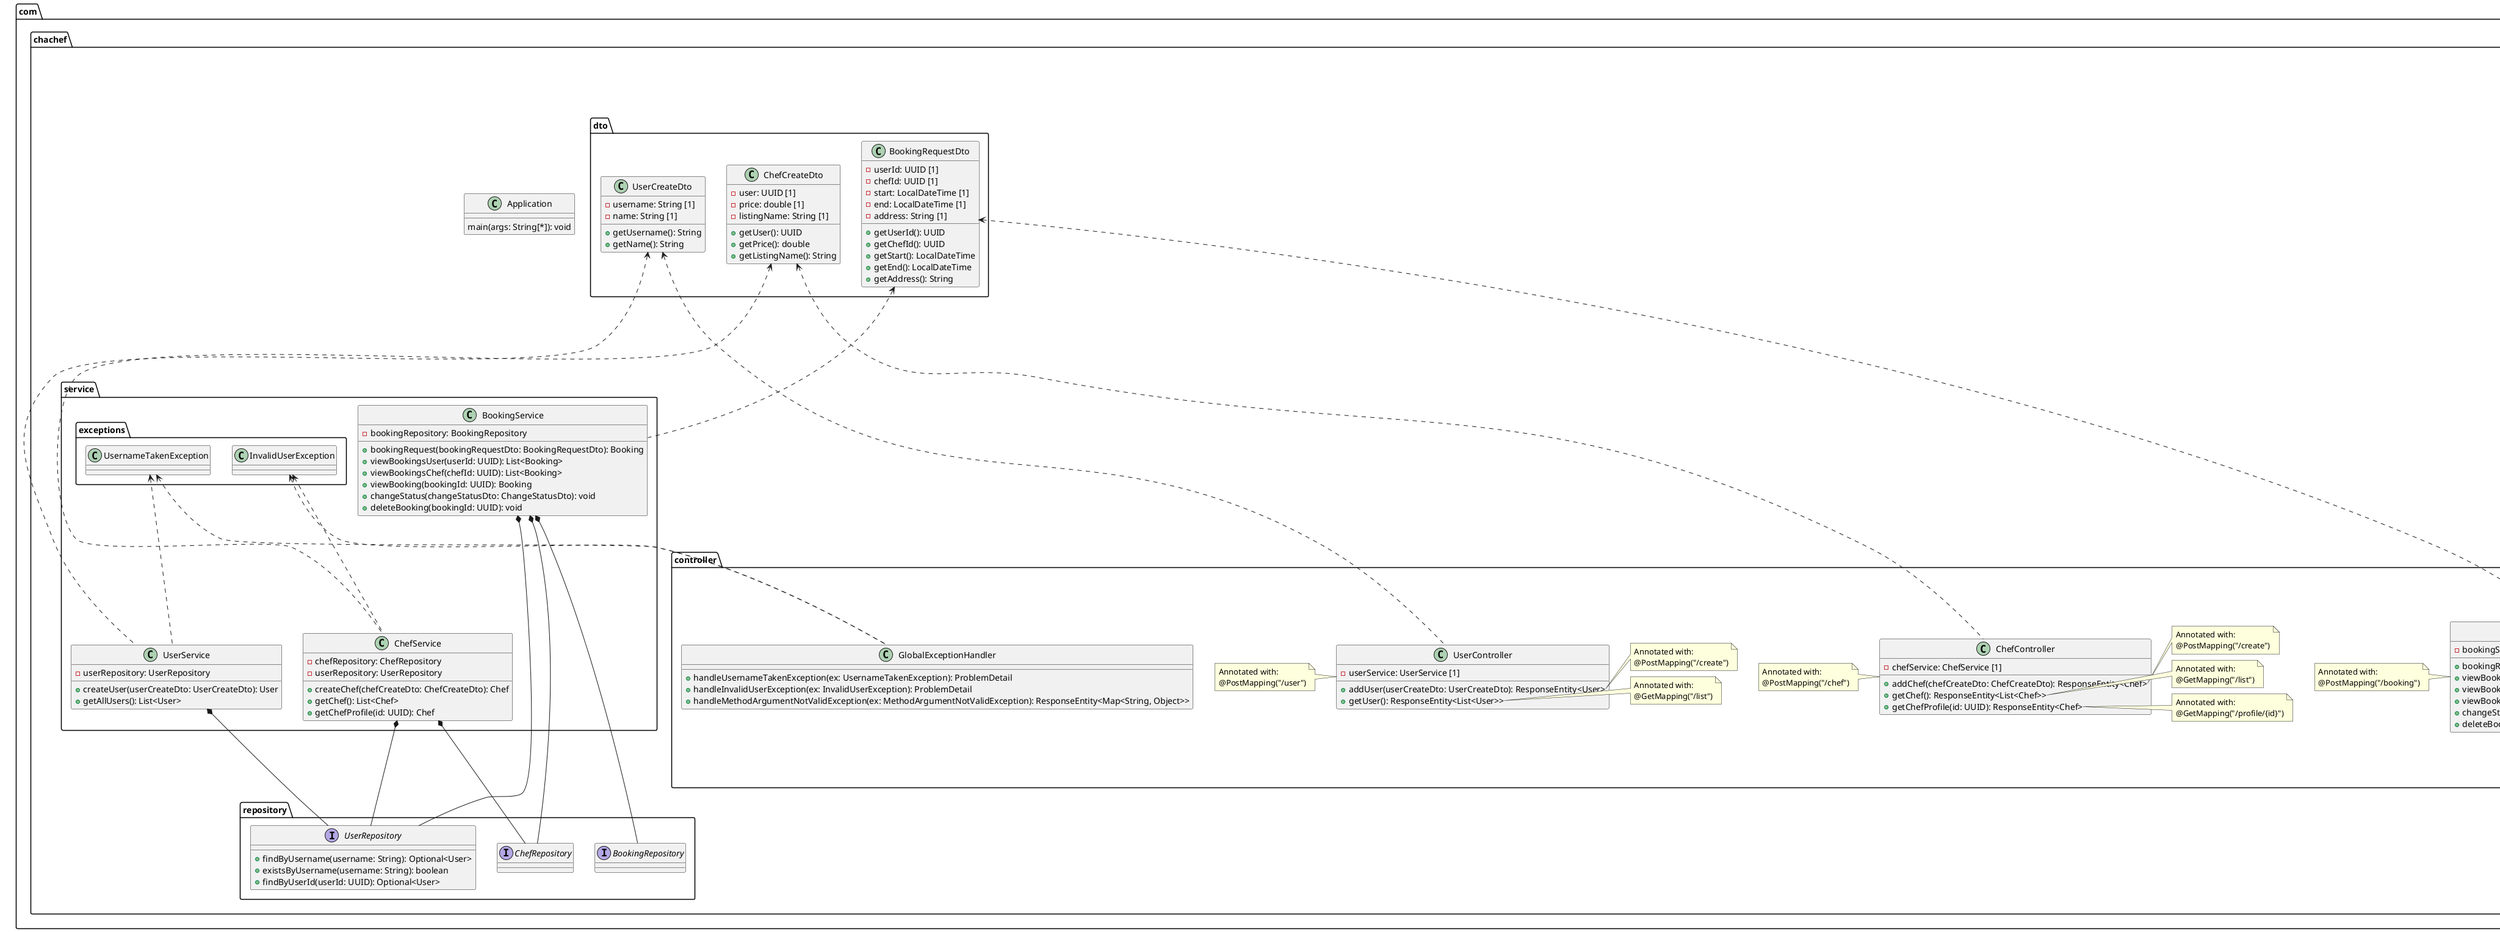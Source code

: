 @startuml
'https://plantuml.com/class-diagram

package com.chachef {
    package entity {
        class User {
            - userId: UUID [1]
            - username: String [1]
            - name: String [1]

            + getUserId(): UUID
            + getUsername(): String
            + setUsername(username: String): void
            + getName(): String
            + setName(name: String): void
        }

        class Chef {
            - chefId: UUID [1]
            - user: User [1]
            - price: double [1]
            - displayName: String [1]

            + getChefId(): UUID
            + getUser(): User
            + setUser(user: User): void
            + getPrice(): double
            + setPrice(price: double): void
            + getDisplayName(): String
            + setDisplayName(displayName: String): void
        }

        class Booking {
            - bookingId: UUID [1]
            - user: User [1]
            - chef: Chef [1]
            - start: LocalDateTime [1]
            - end: LocalDateTime [1]
            - address: String [1]
            - status: String [1]

            + getBookingId(): UUID
            + getUser(): User
            + setUser(user: User): void
            + getChef(): Chef
            + setChef(Chef: Chef): void
            + getStart(): LocalDateTime
            + setStart(start: LocalDateTime): void
            + getEnd(): LocalDateTime
            + setEnd(end: LocalDateTime): void
            + getAddress(): String
            + setAddress(address: String): void
            + getStatus(): String
            + setStatus(status: String): void
        }

        Chef *.. User
        Booking *.. User
        Booking *.. Chef
    }

    package repository {
        interface ChefRepository {

        }

        interface UserRepository {
            + findByUsername(username: String): Optional<User>
            + existsByUsername(username: String): boolean
            + findByUserId(userId: UUID): Optional<User>
        }

        interface BookingRepository {

        }
    }

    package controller {
        class ChefController {
            - chefService: ChefService [1]

            + addChef(chefCreateDto: ChefCreateDto): ResponseEntity<Chef>
            + getChef(): ResponseEntity<List<Chef>>
            + getChefProfile(id: UUID): ResponseEntity<Chef>
        }

        note right of ChefController::addChef
          Annotated with:
          @PostMapping("/create")
        end note

        note right of ChefController::getChef
          Annotated with:
          @GetMapping("/list")
        end note

        note right of ChefController::getChefProfile
          Annotated with:
          @GetMapping("/profile/{id}")
        end note

        note left of ChefController
          Annotated with:
          @PostMapping("/chef")
        end note

        class UserController {
            - userService: UserService [1]

            + addUser(userCreateDto: UserCreateDto): ResponseEntity<User>
            + getUser(): ResponseEntity<List<User>>
        }

        note right of UserController::addUser
          Annotated with:
          @PostMapping("/create")
        end note

        note right of UserController::getUser
          Annotated with:
          @GetMapping("/list")
        end note

        note left of UserController
          Annotated with:
          @PostMapping("/user")
        end note

        class BookingController {
            - bookingService: BookingService [1]

            + bookingRequest(bookingRequestDto: BookingRequestDto): ResponseEntity<Booking>
            + viewBookingsUser(userId: UUID): ResponseEntity<List<Booking>>
            + viewBookingsChef(chefId: UUID): ResponseEntity<List<Booking>>
            + viewBooking(bookingId: UUID): ResponseEntity<Booking>
            + changeStatus(changeStatusDto: ChangeStatusDto): ResponseEntity<Void>
            + deleteBooking(bookingId: UUID): ResponseEntity<Void>
        }

        note right of BookingController::bookingRequest
          Annotated with:
          @PostMapping("/create")
        end note

        note right of BookingController::viewBookingsUser
          Annotated with:
          @GetMapping("/list/user/{userId}")
        end note

        note right of BookingController::viewBookingsChef
          Annotated with:
          @GetMapping("/list/chef/{chefId}")
        end note

        note right of BookingController::viewBooking
          Annotated with:
          @GetMapping("/list/chef/{bookingId}")
        end note

        note right of BookingController::changeStatus
          Annotated with:
          @PutMapping("/update-status")
        end note

        note right of BookingController::deleteBooking
          Annotated with:
          @DeleteMapping("/delete")
        end note

        note left of BookingController
          Annotated with:
          @PostMapping("/booking")
        end note

        class GlobalExceptionHandler {
            + handleUsernameTakenException(ex: UsernameTakenException): ProblemDetail
            + handleInvalidUserException(ex: InvalidUserException): ProblemDetail
            + handleMethodArgumentNotValidException(ex: MethodArgumentNotValidException): ResponseEntity<Map<String, Object>>
        }

    }

    package dto {
        class ChefCreateDto {
            - user: UUID [1]
            - price: double [1]
            - listingName: String [1]

            + getUser(): UUID
            + getPrice(): double
            + getListingName(): String
        }

        class UserCreateDto {
            - username: String [1]
            - name: String [1]

            + getUsername(): String
            + getName(): String
        }

        class BookingRequestDto {
            - userId: UUID [1]
            - chefId: UUID [1]
            - start: LocalDateTime [1]
            - end: LocalDateTime [1]
            - address: String [1]

            + getUserId(): UUID
            + getChefId(): UUID
            + getStart(): LocalDateTime
            + getEnd(): LocalDateTime
            + getAddress(): String
        }
    }

    package service {
        package exceptions {
            class InvalidUserException {}

            class UsernameTakenException {}
        }

        class ChefService {
            - chefRepository: ChefRepository
            - userRepository: UserRepository

            + createChef(chefCreateDto: ChefCreateDto): Chef
            + getChef(): List<Chef>
            + getChefProfile(id: UUID): Chef
        }

        class UserService {
            - userRepository: UserRepository

            + createUser(userCreateDto: UserCreateDto): User
            + getAllUsers(): List<User>
        }

        class BookingService {
            - bookingRepository: BookingRepository

            + bookingRequest(bookingRequestDto: BookingRequestDto): Booking
            + viewBookingsUser(userId: UUID): List<Booking>
            + viewBookingsChef(chefId: UUID): List<Booking>
            + viewBooking(bookingId: UUID): Booking
            + changeStatus(changeStatusDto: ChangeStatusDto): void
            + deleteBooking(bookingId: UUID): void
        }
    }

    class Application {
        main(args: String[*]): void
    }

    ChefCreateDto <.. ChefController
    ChefCreateDto <.. ChefService
    UserCreateDto <.. UserController
    UserCreateDto <.. UserService
    BookingRequestDto <.. BookingController
    BookingRequestDto <.. BookingService

    ChefService *-- ChefRepository
    ChefService *-- UserRepository
    UserService *-- UserRepository
    BookingService *-- BookingRepository
    BookingService *-- ChefRepository
    BookingService *-- UserRepository

    InvalidUserException <.. ChefService
    UsernameTakenException <.. UserService
    InvalidUserException <.. GlobalExceptionHandler
    UsernameTakenException <.. GlobalExceptionHandler


}

@enduml